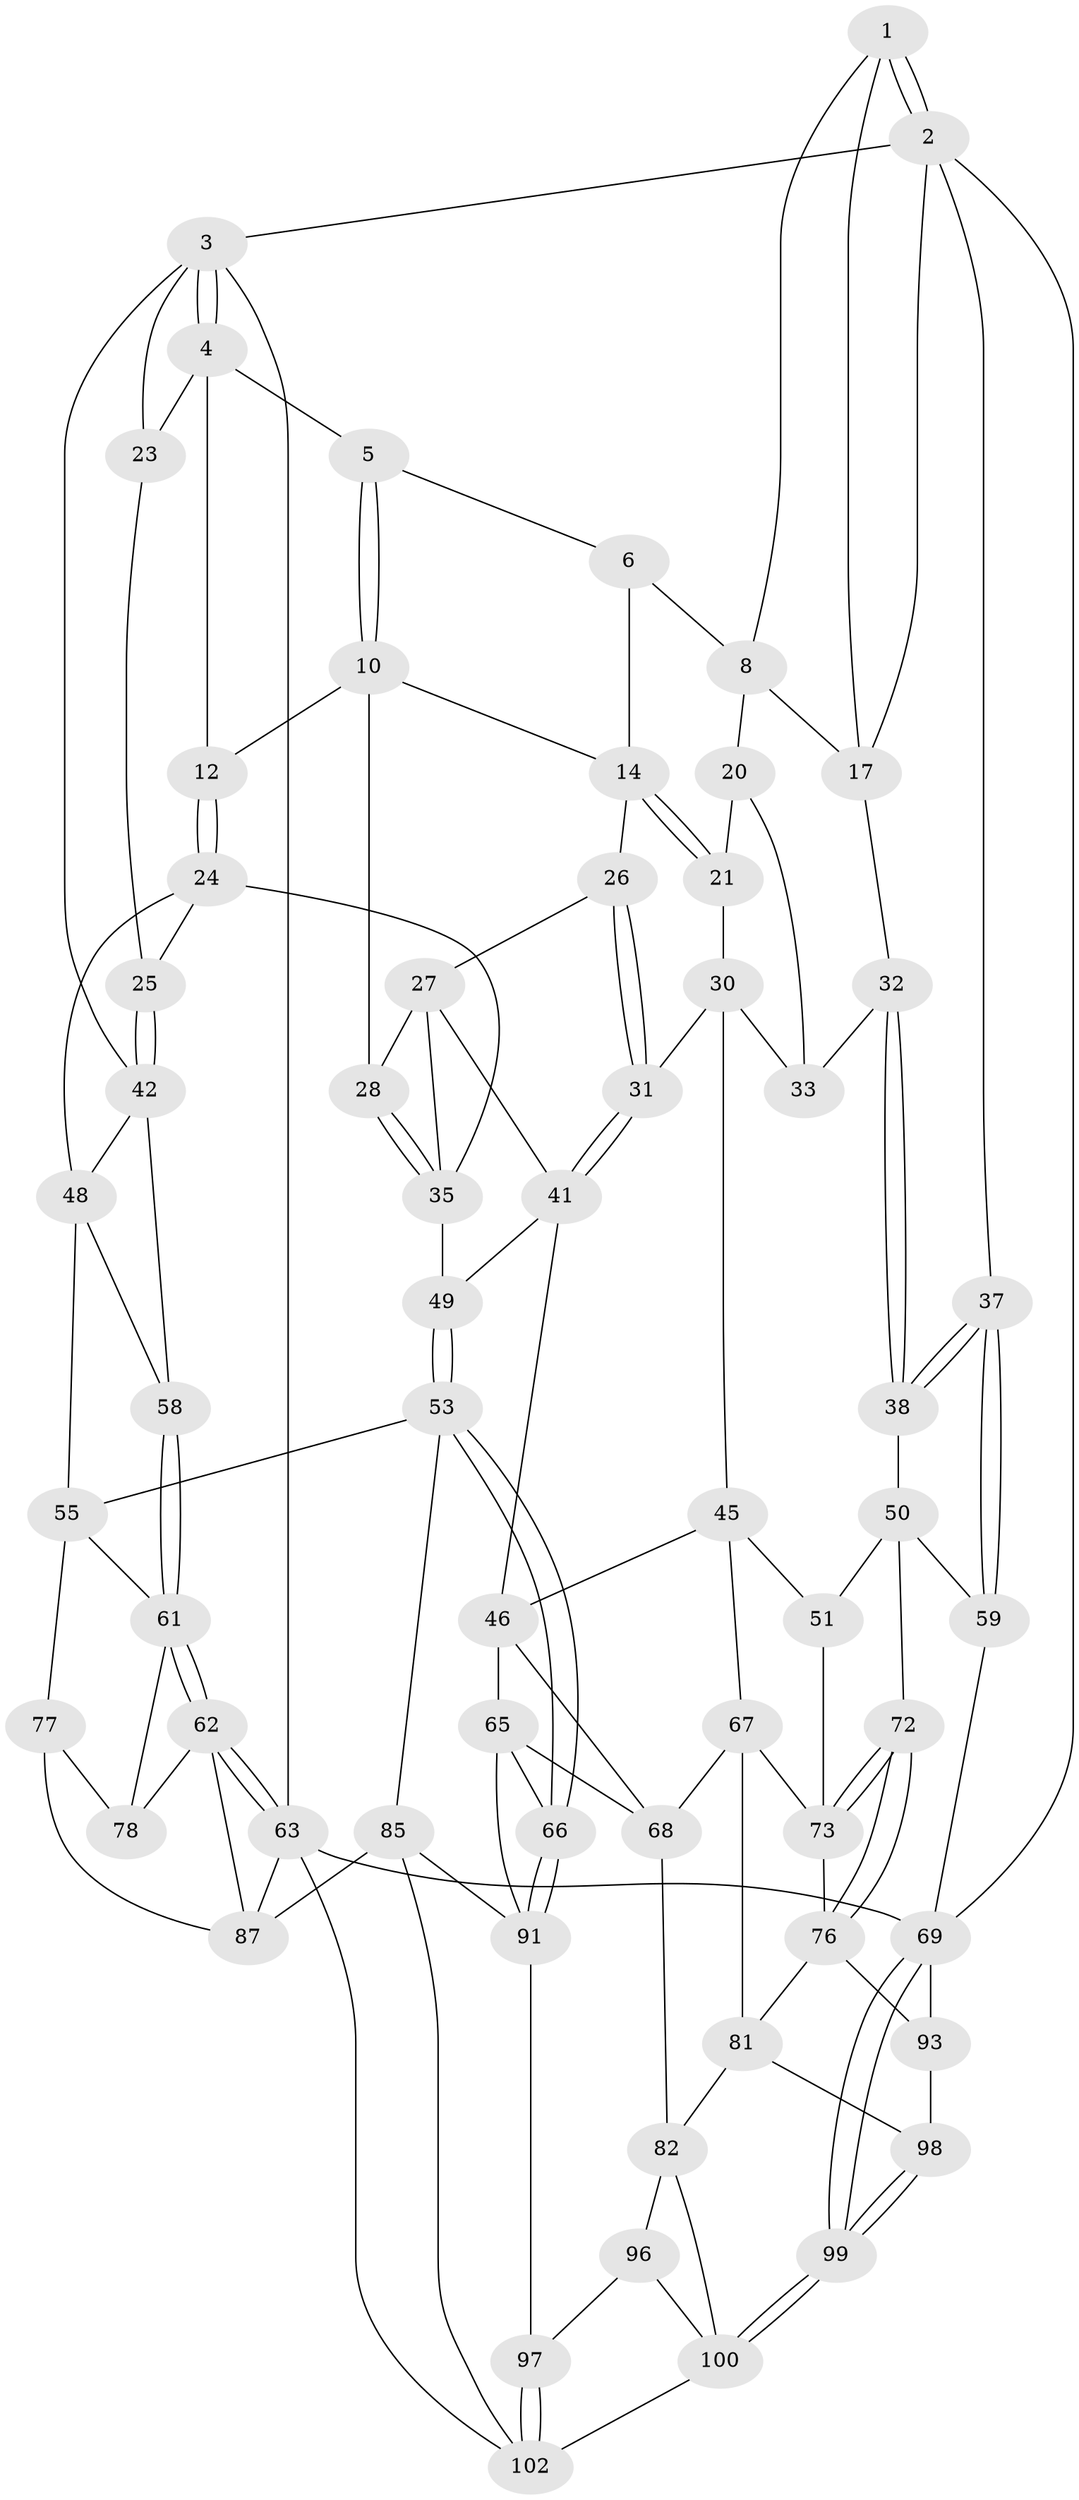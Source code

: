 // Generated by graph-tools (version 1.1) at 2025/52/02/27/25 19:52:44]
// undirected, 63 vertices, 138 edges
graph export_dot {
graph [start="1"]
  node [color=gray90,style=filled];
  1 [pos="+1+0",super="+7"];
  2 [pos="+1+0",super="+16"];
  3 [pos="+0+0",super="+22"];
  4 [pos="+0.27159400869507294+0",super="+13"];
  5 [pos="+0.39685505927542775+0"];
  6 [pos="+0.7638058275673217+0",super="+9"];
  8 [pos="+0.8068880040620671+0.11091973078400574",super="+19"];
  10 [pos="+0.42173340765225115+0",super="+11"];
  12 [pos="+0.28745602432189316+0.22130421662209157"];
  14 [pos="+0.6518364745663092+0.14610815543148245",super="+15"];
  17 [pos="+0.974444989734457+0.22055437602143335",super="+18"];
  20 [pos="+0.7651787477803977+0.24678624414504455",super="+34"];
  21 [pos="+0.7168064997174811+0.22559802192163453",super="+29"];
  23 [pos="+0.16721856677357191+0.165806906971554"];
  24 [pos="+0.22910253101370864+0.3342704670844596",super="+36"];
  25 [pos="+0.17652152238266416+0.3277589745556734"];
  26 [pos="+0.5366215569234362+0.25084775200509957"];
  27 [pos="+0.4743850837145509+0.28352873858772715",super="+39"];
  28 [pos="+0.420313290604903+0.2764871401384843"];
  30 [pos="+0.6346276290741149+0.3452954372491013",super="+44"];
  31 [pos="+0.6287474021438203+0.3434671178179149"];
  32 [pos="+0.8585752173409102+0.40589821542187293"];
  33 [pos="+0.8001792518801422+0.40556247661607153"];
  35 [pos="+0.3139779910579225+0.4205924840041329",super="+40"];
  37 [pos="+1+0.33377578129826635"];
  38 [pos="+0.8768453740736771+0.40947135124286294"];
  41 [pos="+0.5521647540353853+0.4169884829230232",super="+47"];
  42 [pos="+0.09472697293773849+0.3508062107376219",super="+43"];
  45 [pos="+0.6846274542485504+0.5231575011493613",super="+52"];
  46 [pos="+0.5904904170778741+0.5351694481274345",super="+64"];
  48 [pos="+0.18100468825036348+0.49983122115418055",super="+57"];
  49 [pos="+0.40851234467767816+0.5467504545436227"];
  50 [pos="+0.8574646654307394+0.557301124230943",super="+60"];
  51 [pos="+0.7493504872643405+0.5968743671854569"];
  53 [pos="+0.35517035298577315+0.6741512525623744",super="+54"];
  55 [pos="+0.29426855817552394+0.681460400205726",super="+56"];
  58 [pos="+0+0.5741068363483125"];
  59 [pos="+1+0.635321514884971"];
  61 [pos="+0+0.5810183275130816",super="+71"];
  62 [pos="+0+0.7427769310359018",super="+90"];
  63 [pos="+0+1",super="+103"];
  65 [pos="+0.5495187171901449+0.7102037674049609",super="+80"];
  66 [pos="+0.3649564824004637+0.6825558252583022"];
  67 [pos="+0.6876055475359493+0.7019272731412327",super="+75"];
  68 [pos="+0.5814608599799963+0.7070049211188064",super="+79"];
  69 [pos="+1+1",super="+70"];
  72 [pos="+1+0.6916477794513284"];
  73 [pos="+0.7801218927995759+0.6304580419823733",super="+74"];
  76 [pos="+0.8739631220487925+0.796978088698852",super="+83"];
  77 [pos="+0.26278877291906466+0.7080395557968516",super="+88"];
  78 [pos="+0.13671609961342412+0.7537045726870854",super="+89"];
  81 [pos="+0.7324049281491118+0.8370979491329191",super="+84"];
  82 [pos="+0.6770579873694709+0.8562315259842453",super="+95"];
  85 [pos="+0.3049320125280863+0.9083322955780844",super="+86"];
  87 [pos="+0.24636766988178563+0.9332912749329252",super="+94"];
  91 [pos="+0.4466587907427056+0.8657085350541619",super="+92"];
  93 [pos="+0.9892129759729251+0.9828095457149613"];
  96 [pos="+0.5709736167793785+0.925991953810158"];
  97 [pos="+0.47709319241747067+0.921885269244643"];
  98 [pos="+0.7896277436808555+0.9468303511050093"];
  99 [pos="+0.7169603725484296+1"];
  100 [pos="+0.6692824863495298+1",super="+101"];
  102 [pos="+0.46090077326079865+1",super="+104"];
  1 -- 2;
  1 -- 2;
  1 -- 8;
  1 -- 17;
  2 -- 3;
  2 -- 69;
  2 -- 17;
  2 -- 37;
  3 -- 4;
  3 -- 4;
  3 -- 63;
  3 -- 23;
  3 -- 42;
  4 -- 5;
  4 -- 12;
  4 -- 23;
  5 -- 6;
  5 -- 10;
  5 -- 10;
  6 -- 8;
  6 -- 14;
  8 -- 17;
  8 -- 20;
  10 -- 12;
  10 -- 28;
  10 -- 14;
  12 -- 24;
  12 -- 24;
  14 -- 21;
  14 -- 21;
  14 -- 26;
  17 -- 32;
  20 -- 21 [weight=2];
  20 -- 33;
  21 -- 30;
  23 -- 25;
  24 -- 25;
  24 -- 48;
  24 -- 35;
  25 -- 42;
  25 -- 42;
  26 -- 27;
  26 -- 31;
  26 -- 31;
  27 -- 28;
  27 -- 35;
  27 -- 41;
  28 -- 35;
  28 -- 35;
  30 -- 31;
  30 -- 33;
  30 -- 45;
  31 -- 41;
  31 -- 41;
  32 -- 33;
  32 -- 38;
  32 -- 38;
  35 -- 49;
  37 -- 38;
  37 -- 38;
  37 -- 59;
  37 -- 59;
  38 -- 50;
  41 -- 46;
  41 -- 49;
  42 -- 48;
  42 -- 58;
  45 -- 46;
  45 -- 67;
  45 -- 51;
  46 -- 65;
  46 -- 68;
  48 -- 58;
  48 -- 55;
  49 -- 53;
  49 -- 53;
  50 -- 51;
  50 -- 72;
  50 -- 59;
  51 -- 73;
  53 -- 66;
  53 -- 66;
  53 -- 85;
  53 -- 55;
  55 -- 77;
  55 -- 61;
  58 -- 61;
  58 -- 61;
  59 -- 69;
  61 -- 62;
  61 -- 62;
  61 -- 78;
  62 -- 63;
  62 -- 63;
  62 -- 78;
  62 -- 87;
  63 -- 69;
  63 -- 102;
  63 -- 87;
  65 -- 66;
  65 -- 91;
  65 -- 68;
  66 -- 91;
  66 -- 91;
  67 -- 68;
  67 -- 81;
  67 -- 73;
  68 -- 82;
  69 -- 99;
  69 -- 99;
  69 -- 93;
  72 -- 73;
  72 -- 73;
  72 -- 76;
  72 -- 76;
  73 -- 76;
  76 -- 81;
  76 -- 93;
  77 -- 78 [weight=2];
  77 -- 87;
  81 -- 82;
  81 -- 98;
  82 -- 96;
  82 -- 100;
  85 -- 91;
  85 -- 102;
  85 -- 87;
  91 -- 97;
  93 -- 98;
  96 -- 97;
  96 -- 100;
  97 -- 102;
  97 -- 102;
  98 -- 99;
  98 -- 99;
  99 -- 100;
  99 -- 100;
  100 -- 102;
}
